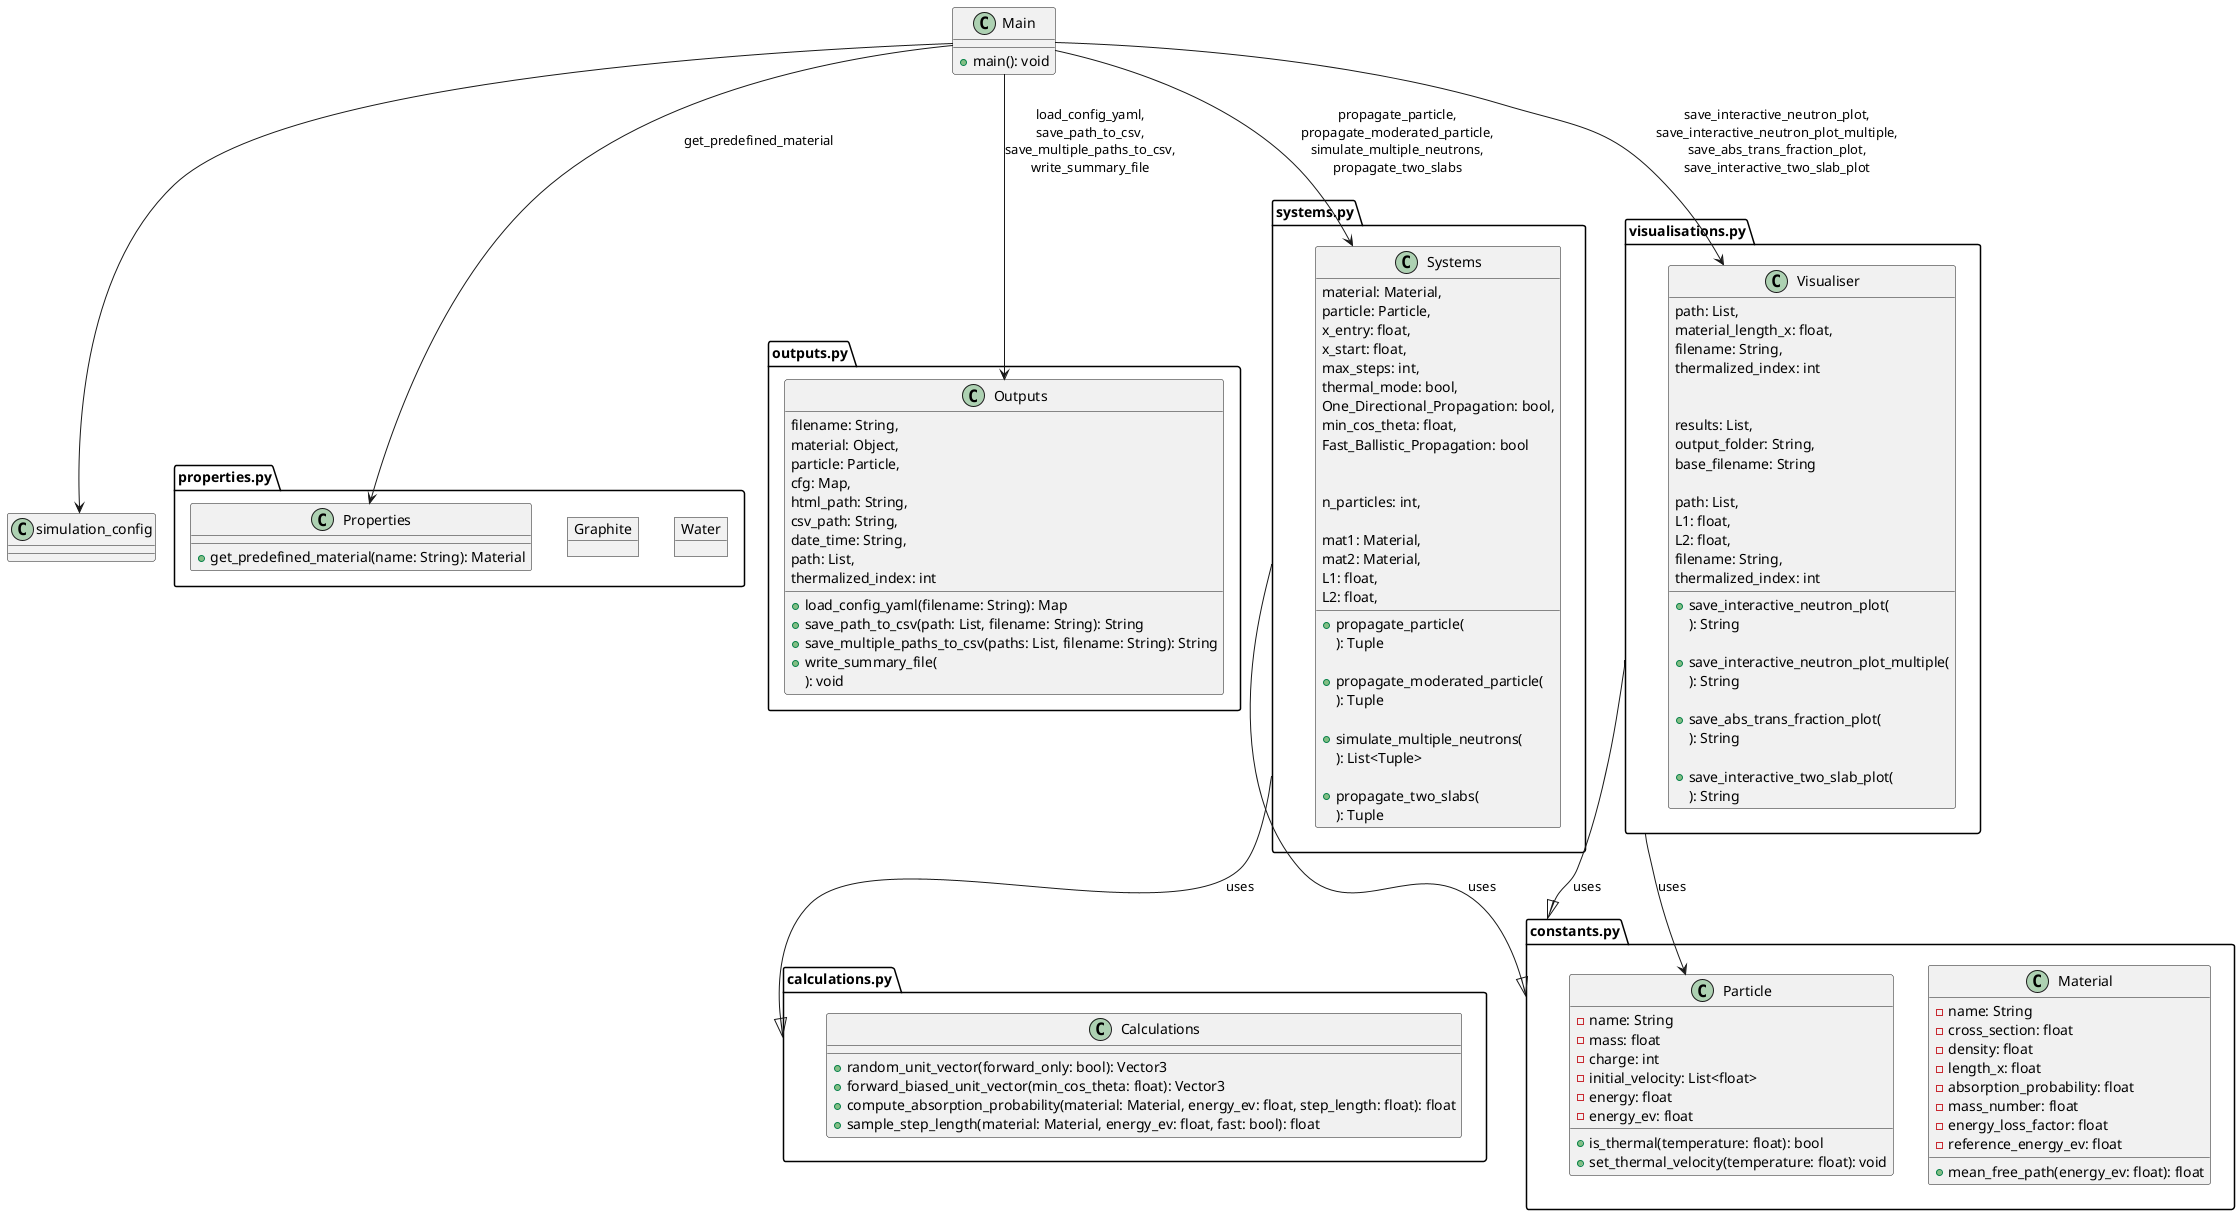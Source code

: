 @startuml SimulationNeutronsDiagram



package "constants.py" as constants_py {
  class Material {
    - name: String
    - cross_section: float
    - density: float
    - length_x: float
    - absorption_probability: float
    - mass_number: float
    - energy_loss_factor: float
    - reference_energy_ev: float
    + mean_free_path(energy_ev: float): float
  }

  class Particle {
    - name: String
    - mass: float
    - charge: int
    - initial_velocity: List<float>
    - energy: float
    - energy_ev: float
    + is_thermal(temperature: float): bool
    + set_thermal_velocity(temperature: float): void
  }
}

package "properties.py" as properties_py {
  object Water
  object Graphite
  ' object Lead
  ' object Air
  ' object Borated_Polyethylene
  ' object LightWater
  ' object ControlRod

  class Properties {
    + get_predefined_material(name: String): Material
  }
}

package "calculations.py" as calculations_py {
  class Calculations {
    + random_unit_vector(forward_only: bool): Vector3
    + forward_biased_unit_vector(min_cos_theta: float): Vector3
    + compute_absorption_probability(material: Material, energy_ev: float, step_length: float): float
    + sample_step_length(material: Material, energy_ev: float, fast: bool): float
  }
}

package "outputs.py" as outputs_py {
  class Outputs {
    + load_config_yaml(filename: String): Map
    + save_path_to_csv(path: List, filename: String): String
    + save_multiple_paths_to_csv(paths: List, filename: String): String
    + write_summary_file(
        filename: String,
        material: Object,
        particle: Particle,
        cfg: Map,
        html_path: String,
        csv_path: String,
        date_time: String,
        path: List,
        thermalized_index: int
      ): void
  }
}

package "systems.py" as systems_py {
  class Systems {
    + propagate_particle(
        material: Material,
        particle: Particle,
        x_entry: float,
        x_start: float,
        max_steps: int,
        thermal_mode: bool,
        One_Directional_Propagation: bool,
        min_cos_theta: float,
        Fast_Ballistic_Propagation: bool
      ): Tuple

    + propagate_moderated_particle(
      ): Tuple

    + simulate_multiple_neutrons(
        n_particles: int,
      ): List<Tuple>

    + propagate_two_slabs(
        mat1: Material,
        mat2: Material,
        L1: float,
        L2: float,
      ): Tuple
  }
}

package "visualisations.py" as visualisations_py {
  class Visualiser {
    + save_interactive_neutron_plot(
        path: List,
        material_length_x: float,
        filename: String,
        thermalized_index: int
      ): String

    + save_interactive_neutron_plot_multiple(
      ): String

    + save_abs_trans_fraction_plot(
        results: List,
        output_folder: String,
        base_filename: String
      ): String

    + save_interactive_two_slab_plot(
        path: List,
        L1: float,
        L2: float,
        filename: String,
        thermalized_index: int
      ): String
  }
}

class Main {
  + main(): void
}


Main --> Outputs       : load_config_yaml,\nsave_path_to_csv,\nsave_multiple_paths_to_csv,\nwrite_summary_file
Main --> Systems       : propagate_particle,\npropagate_moderated_particle,\nsimulate_multiple_neutrons,\npropagate_two_slabs
Main --> Visualiser    : save_interactive_neutron_plot,\nsave_interactive_neutron_plot_multiple,\nsave_abs_trans_fraction_plot,\nsave_interactive_two_slab_plot
Main --> Properties    : get_predefined_material
Main --> simulation_config

systems_py --|> constants_py : uses
systems_py --|> calculations_py : uses
visualisations_py --|> constants_py : uses
visualisations_py --> Particle : uses

@enduml